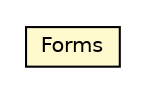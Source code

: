 #!/usr/local/bin/dot
#
# Class diagram 
# Generated by UMLGraph version R5_6-24-gf6e263 (http://www.umlgraph.org/)
#

digraph G {
	edge [fontname="Helvetica",fontsize=10,labelfontname="Helvetica",labelfontsize=10];
	node [fontname="Helvetica",fontsize=10,shape=plaintext];
	nodesep=0.25;
	ranksep=0.5;
	// org.universAAL.utilities.api.ui.Forms
	c1266 [label=<<table title="org.universAAL.utilities.api.ui.Forms" border="0" cellborder="1" cellspacing="0" cellpadding="2" port="p" bgcolor="lemonChiffon" href="./Forms.html">
		<tr><td><table border="0" cellspacing="0" cellpadding="1">
<tr><td align="center" balign="center"> Forms </td></tr>
		</table></td></tr>
		</table>>, URL="./Forms.html", fontname="Helvetica", fontcolor="black", fontsize=10.0];
}


